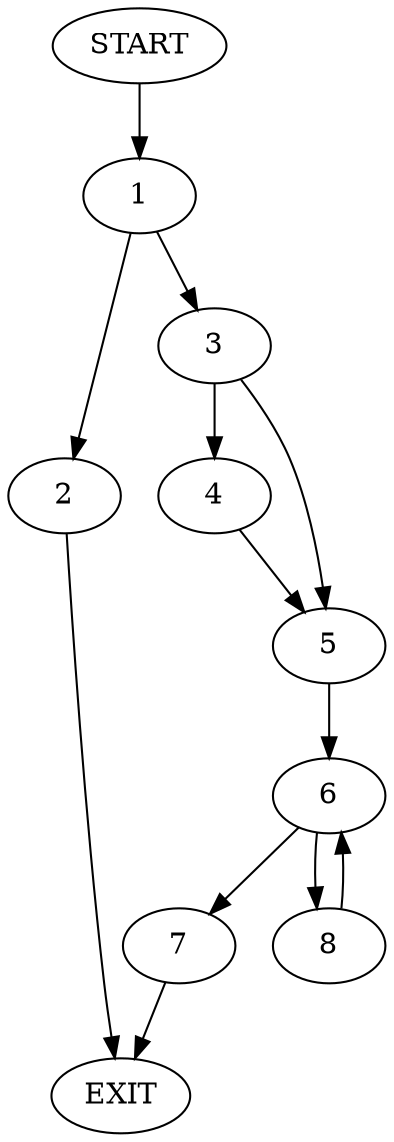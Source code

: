 digraph {
0 [label="START"]
9 [label="EXIT"]
0 -> 1
1 -> 2
1 -> 3
2 -> 9
3 -> 4
3 -> 5
4 -> 5
5 -> 6
6 -> 7
6 -> 8
7 -> 9
8 -> 6
}
